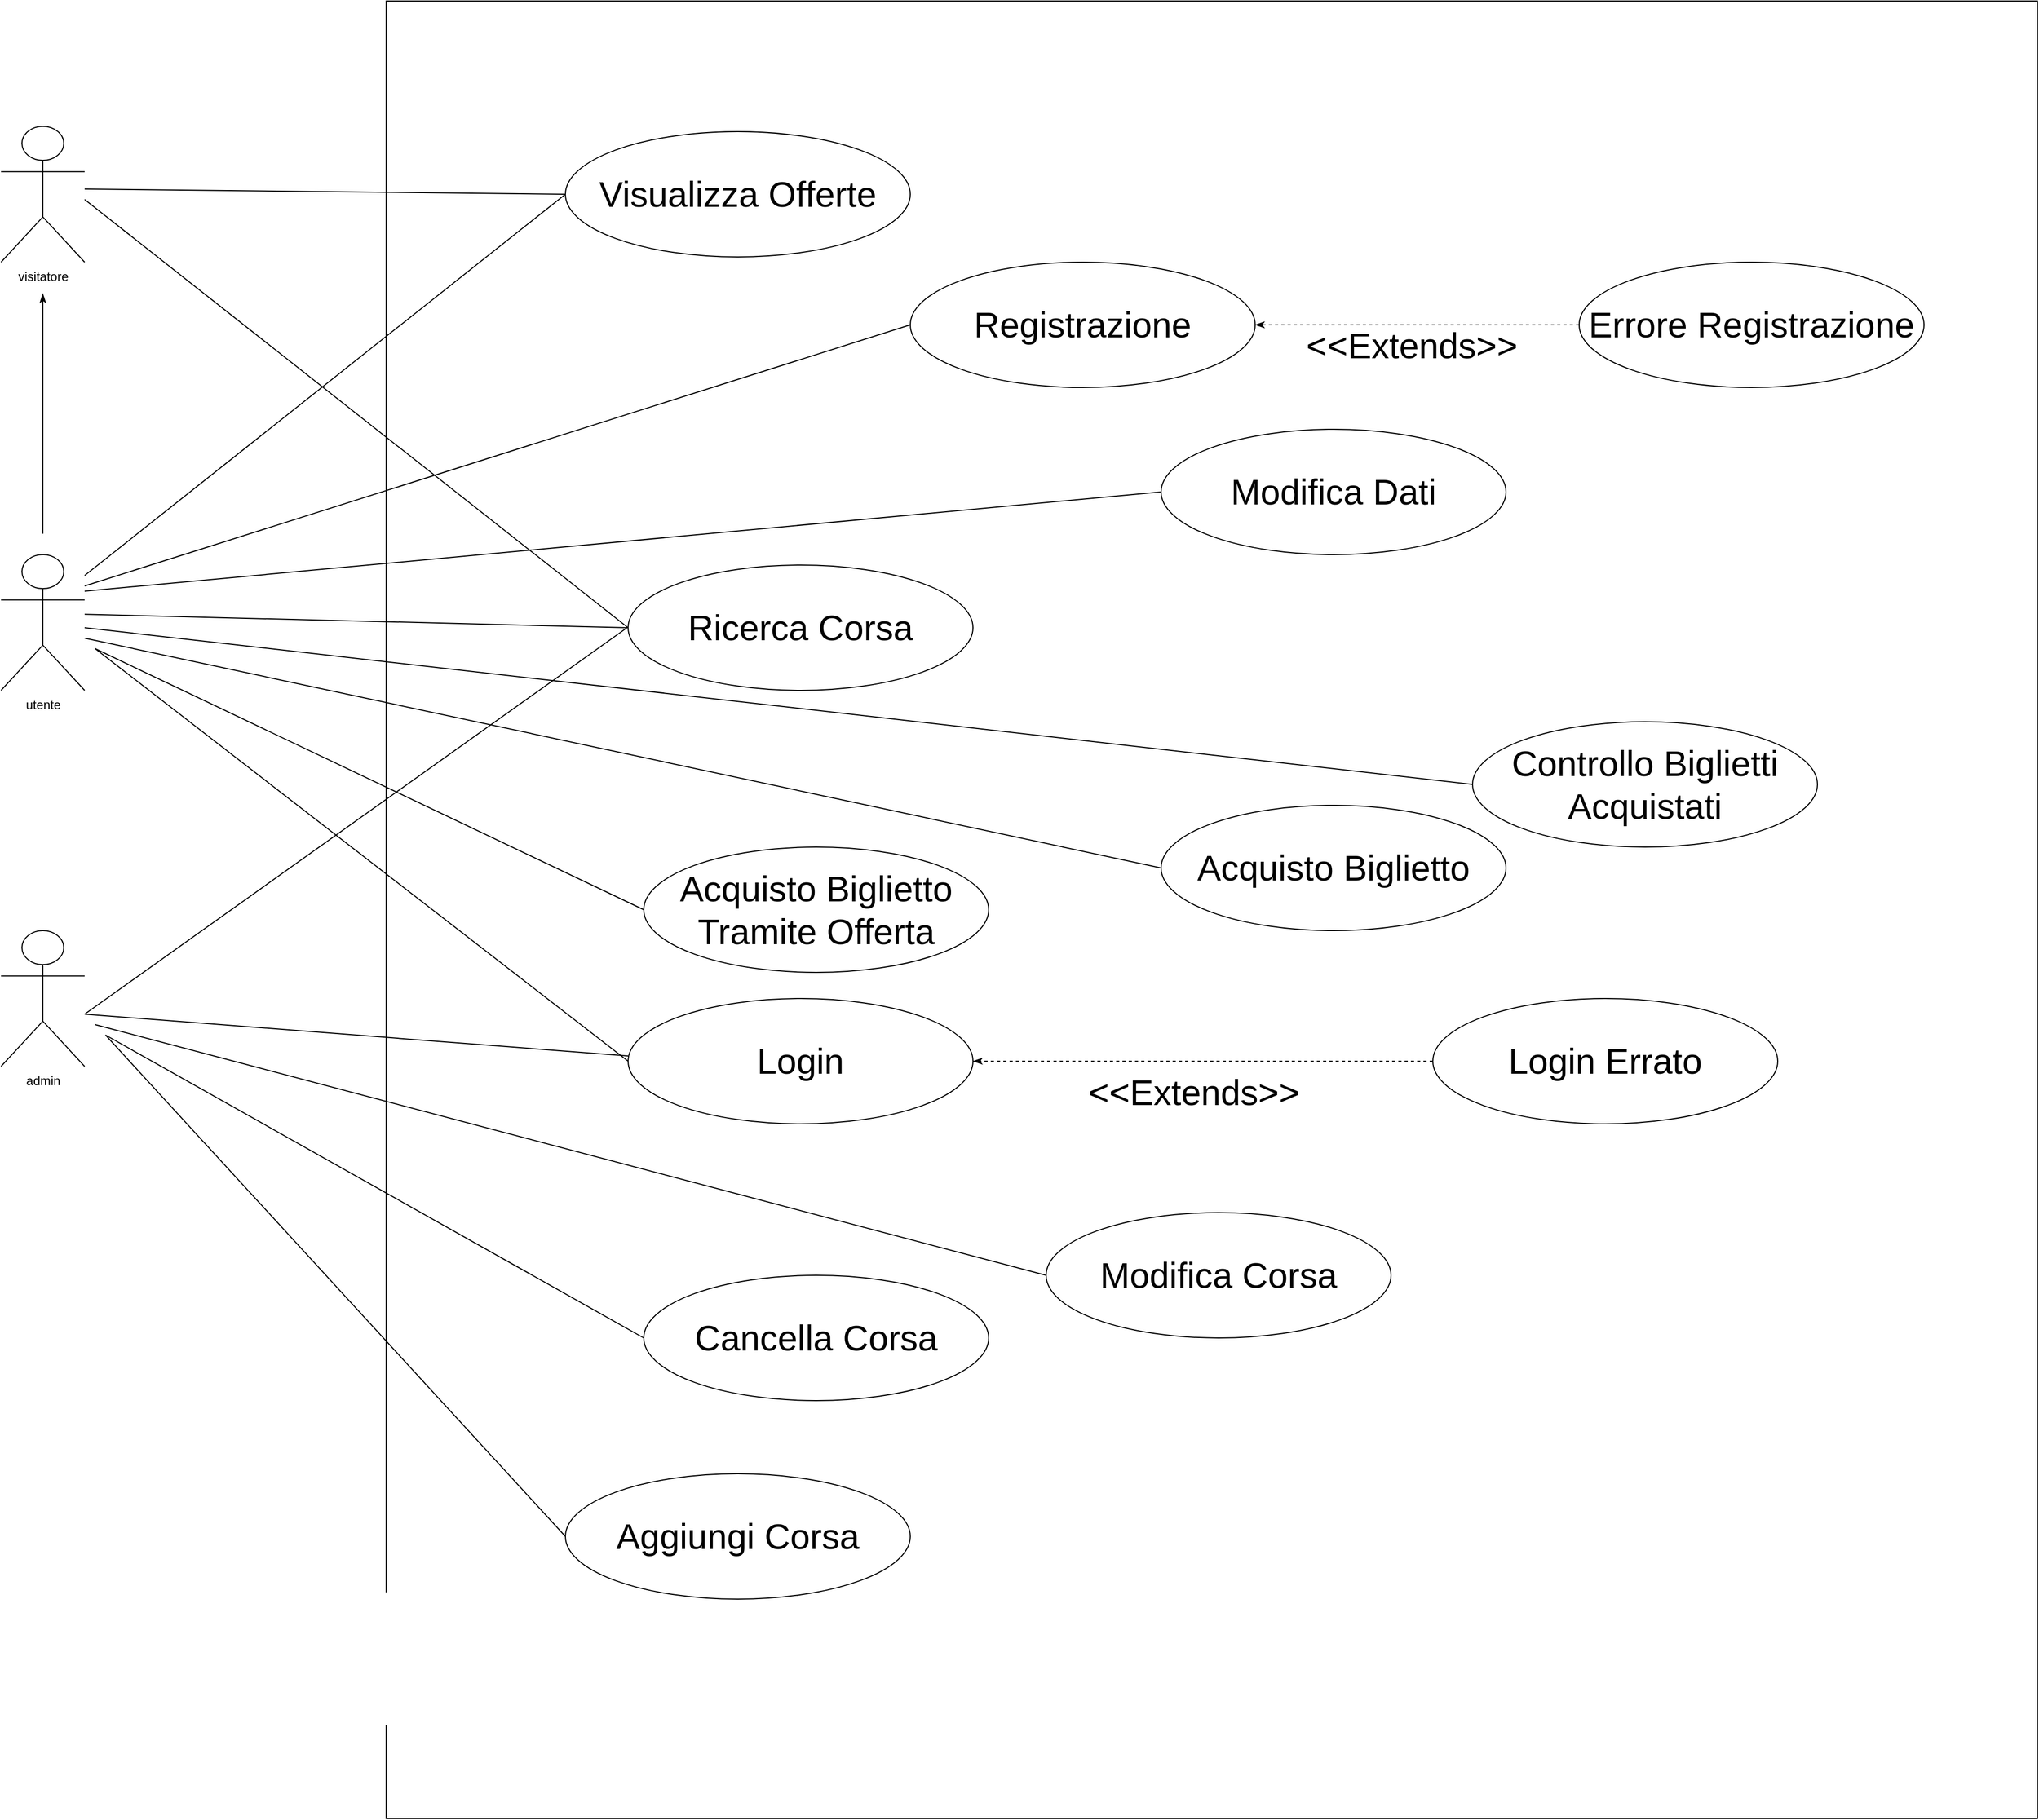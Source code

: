 <mxfile version="12.1.9" pages="1"><diagram id="UwKgULlxdSb60Pxt-sAi" name="Page-1"><mxGraphModel dx="3416" dy="3041" grid="1" gridSize="10" guides="1" tooltips="1" connect="1" arrows="1" fold="1" page="1" pageScale="1" pageWidth="827" pageHeight="1169" math="0" shadow="0"><root><mxCell id="0"/><mxCell id="1" parent="0"/><mxCell id="htlQ5DW8zUC862gETWvJ-143" value="" style="rounded=0;whiteSpace=wrap;html=1;fontSize=16;" vertex="1" parent="1"><mxGeometry x="448.5" y="-730" width="1580" height="1740" as="geometry"/></mxCell><mxCell id="htlQ5DW8zUC862gETWvJ-144" value="visitatore" style="shape=umlActor;verticalLabelPosition=bottom;labelBackgroundColor=#ffffff;verticalAlign=top;html=1;outlineConnect=0;" vertex="1" parent="1"><mxGeometry x="80" y="-610" width="80" height="130" as="geometry"/></mxCell><mxCell id="htlQ5DW8zUC862gETWvJ-147" value="admin" style="shape=umlActor;verticalLabelPosition=bottom;labelBackgroundColor=#ffffff;verticalAlign=top;html=1;outlineConnect=0;" vertex="1" parent="1"><mxGeometry x="80" y="160" width="80" height="130" as="geometry"/></mxCell><mxCell id="htlQ5DW8zUC862gETWvJ-151" style="edgeStyle=orthogonalEdgeStyle;rounded=0;orthogonalLoop=1;jettySize=auto;html=1;endArrow=classicThin;endFill=1;strokeColor=#000000;" edge="1" parent="1"><mxGeometry relative="1" as="geometry"><mxPoint x="120" y="-450" as="targetPoint"/><mxPoint x="120" y="-220" as="sourcePoint"/></mxGeometry></mxCell><mxCell id="htlQ5DW8zUC862gETWvJ-148" value="utente" style="shape=umlActor;verticalLabelPosition=bottom;labelBackgroundColor=#ffffff;verticalAlign=top;html=1;outlineConnect=0;" vertex="1" parent="1"><mxGeometry x="80" y="-200" width="80" height="130" as="geometry"/></mxCell><mxCell id="htlQ5DW8zUC862gETWvJ-153" value="&lt;font style=&quot;font-size: 34px&quot;&gt;Ricerca Corsa&lt;/font&gt;" style="ellipse;whiteSpace=wrap;html=1;" vertex="1" parent="1"><mxGeometry x="680" y="-190" width="330" height="120" as="geometry"/></mxCell><mxCell id="htlQ5DW8zUC862gETWvJ-154" value="" style="endArrow=none;html=1;strokeColor=#000000;" edge="1" parent="1"><mxGeometry width="50" height="50" relative="1" as="geometry"><mxPoint x="160" y="240" as="sourcePoint"/><mxPoint x="679" y="-130" as="targetPoint"/></mxGeometry></mxCell><mxCell id="htlQ5DW8zUC862gETWvJ-155" value="" style="endArrow=none;html=1;strokeColor=#000000;" edge="1" parent="1"><mxGeometry width="50" height="50" relative="1" as="geometry"><mxPoint x="160" y="-540" as="sourcePoint"/><mxPoint x="680" y="-130" as="targetPoint"/></mxGeometry></mxCell><mxCell id="htlQ5DW8zUC862gETWvJ-156" value="" style="endArrow=none;html=1;strokeColor=#000000;" edge="1" parent="1"><mxGeometry width="50" height="50" relative="1" as="geometry"><mxPoint x="160" y="-142.857" as="sourcePoint"/><mxPoint x="680" y="-130" as="targetPoint"/></mxGeometry></mxCell><mxCell id="htlQ5DW8zUC862gETWvJ-158" value="&lt;font style=&quot;font-size: 34px&quot;&gt;Visualizza Offerte&lt;/font&gt;" style="ellipse;whiteSpace=wrap;html=1;" vertex="1" parent="1"><mxGeometry x="620" y="-605" width="330" height="120" as="geometry"/></mxCell><mxCell id="htlQ5DW8zUC862gETWvJ-159" value="&lt;font style=&quot;font-size: 34px&quot;&gt;Acquisto Biglietto&lt;/font&gt;" style="ellipse;whiteSpace=wrap;html=1;" vertex="1" parent="1"><mxGeometry x="1190" y="40" width="330" height="120" as="geometry"/></mxCell><mxCell id="htlQ5DW8zUC862gETWvJ-160" value="&lt;font style=&quot;font-size: 34px&quot;&gt;Controllo Biglietti Acquistati&lt;/font&gt;" style="ellipse;whiteSpace=wrap;html=1;" vertex="1" parent="1"><mxGeometry x="1488" y="-40" width="330" height="120" as="geometry"/></mxCell><mxCell id="htlQ5DW8zUC862gETWvJ-161" value="&lt;font style=&quot;font-size: 34px&quot;&gt;Registrazione&lt;/font&gt;" style="ellipse;whiteSpace=wrap;html=1;" vertex="1" parent="1"><mxGeometry x="950" y="-480" width="330" height="120" as="geometry"/></mxCell><mxCell id="htlQ5DW8zUC862gETWvJ-163" style="edgeStyle=orthogonalEdgeStyle;rounded=0;orthogonalLoop=1;jettySize=auto;html=1;entryX=1;entryY=0.5;entryDx=0;entryDy=0;endArrow=classicThin;endFill=1;strokeColor=#000000;dashed=1;" edge="1" parent="1" source="htlQ5DW8zUC862gETWvJ-162" target="htlQ5DW8zUC862gETWvJ-161"><mxGeometry relative="1" as="geometry"/></mxCell><mxCell id="htlQ5DW8zUC862gETWvJ-162" value="&lt;font style=&quot;font-size: 34px&quot;&gt;Errore Registrazione&lt;/font&gt;" style="ellipse;whiteSpace=wrap;html=1;" vertex="1" parent="1"><mxGeometry x="1590" y="-480" width="330" height="120" as="geometry"/></mxCell><mxCell id="htlQ5DW8zUC862gETWvJ-164" value="&amp;lt;&amp;lt;Extends&amp;gt;&amp;gt;" style="text;html=1;strokeColor=none;fillColor=none;align=center;verticalAlign=middle;whiteSpace=wrap;rounded=0;fontSize=34;" vertex="1" parent="1"><mxGeometry x="1410" y="-410" width="40" height="20" as="geometry"/></mxCell><mxCell id="htlQ5DW8zUC862gETWvJ-165" value="&lt;font style=&quot;font-size: 34px&quot;&gt;Modifica Dati&lt;/font&gt;" style="ellipse;whiteSpace=wrap;html=1;" vertex="1" parent="1"><mxGeometry x="1190" y="-320" width="330" height="120" as="geometry"/></mxCell><mxCell id="htlQ5DW8zUC862gETWvJ-166" value="" style="endArrow=none;html=1;strokeColor=#000000;entryX=0;entryY=0.5;entryDx=0;entryDy=0;" edge="1" parent="1" target="htlQ5DW8zUC862gETWvJ-159"><mxGeometry width="50" height="50" relative="1" as="geometry"><mxPoint x="160" y="-120" as="sourcePoint"/><mxPoint x="689" y="-120.0" as="targetPoint"/></mxGeometry></mxCell><mxCell id="htlQ5DW8zUC862gETWvJ-167" value="" style="endArrow=none;html=1;strokeColor=#000000;entryX=0;entryY=0.5;entryDx=0;entryDy=0;" edge="1" parent="1" target="htlQ5DW8zUC862gETWvJ-161"><mxGeometry width="50" height="50" relative="1" as="geometry"><mxPoint x="160" y="-170" as="sourcePoint"/><mxPoint x="690" y="-120.0" as="targetPoint"/></mxGeometry></mxCell><mxCell id="htlQ5DW8zUC862gETWvJ-168" value="" style="endArrow=none;html=1;strokeColor=#000000;entryX=0;entryY=0.5;entryDx=0;entryDy=0;" edge="1" parent="1" target="htlQ5DW8zUC862gETWvJ-160"><mxGeometry width="50" height="50" relative="1" as="geometry"><mxPoint x="160" y="-130" as="sourcePoint"/><mxPoint x="700" y="-110.0" as="targetPoint"/></mxGeometry></mxCell><mxCell id="htlQ5DW8zUC862gETWvJ-169" value="" style="endArrow=none;html=1;strokeColor=#000000;entryX=0;entryY=0.5;entryDx=0;entryDy=0;" edge="1" parent="1" target="htlQ5DW8zUC862gETWvJ-165"><mxGeometry width="50" height="50" relative="1" as="geometry"><mxPoint x="160" y="-165" as="sourcePoint"/><mxPoint x="710" y="-100.0" as="targetPoint"/></mxGeometry></mxCell><mxCell id="htlQ5DW8zUC862gETWvJ-171" value="" style="endArrow=none;html=1;strokeColor=#000000;entryX=0;entryY=0.5;entryDx=0;entryDy=0;" edge="1" parent="1" target="htlQ5DW8zUC862gETWvJ-158"><mxGeometry width="50" height="50" relative="1" as="geometry"><mxPoint x="160" y="-550" as="sourcePoint"/><mxPoint x="730" y="-80.0" as="targetPoint"/></mxGeometry></mxCell><mxCell id="htlQ5DW8zUC862gETWvJ-172" value="" style="endArrow=none;html=1;strokeColor=#000000;entryX=0;entryY=0.5;entryDx=0;entryDy=0;" edge="1" parent="1" target="htlQ5DW8zUC862gETWvJ-158"><mxGeometry width="50" height="50" relative="1" as="geometry"><mxPoint x="160" y="-180" as="sourcePoint"/><mxPoint x="740" y="-70.0" as="targetPoint"/></mxGeometry></mxCell><mxCell id="htlQ5DW8zUC862gETWvJ-175" value="&lt;font style=&quot;font-size: 34px&quot;&gt;Login&lt;/font&gt;" style="ellipse;whiteSpace=wrap;html=1;" vertex="1" parent="1"><mxGeometry x="680" y="225" width="330" height="120" as="geometry"/></mxCell><mxCell id="htlQ5DW8zUC862gETWvJ-176" value="&lt;font style=&quot;font-size: 34px&quot;&gt;Login Errato&lt;/font&gt;" style="ellipse;whiteSpace=wrap;html=1;" vertex="1" parent="1"><mxGeometry x="1450" y="225" width="330" height="120" as="geometry"/></mxCell><mxCell id="htlQ5DW8zUC862gETWvJ-177" value="&lt;font style=&quot;font-size: 34px&quot;&gt;&amp;lt;&amp;lt;Extends&amp;gt;&amp;gt;&lt;/font&gt;" style="edgeStyle=orthogonalEdgeStyle;rounded=0;orthogonalLoop=1;jettySize=auto;html=1;entryX=1;entryY=0.5;entryDx=0;entryDy=0;endArrow=classicThin;endFill=1;strokeColor=#000000;dashed=1;exitX=0;exitY=0.5;exitDx=0;exitDy=0;fontSize=15;" edge="1" parent="1" source="htlQ5DW8zUC862gETWvJ-176" target="htlQ5DW8zUC862gETWvJ-175"><mxGeometry x="0.044" y="30" relative="1" as="geometry"><mxPoint x="1590.03" y="-318.857" as="sourcePoint"/><mxPoint x="1261.429" y="-318.857" as="targetPoint"/><mxPoint as="offset"/></mxGeometry></mxCell><mxCell id="htlQ5DW8zUC862gETWvJ-178" value="" style="endArrow=none;html=1;strokeColor=#000000;entryX=0;entryY=0.5;entryDx=0;entryDy=0;" edge="1" parent="1" target="htlQ5DW8zUC862gETWvJ-175"><mxGeometry width="50" height="50" relative="1" as="geometry"><mxPoint x="170" y="-110" as="sourcePoint"/><mxPoint x="1050" y="90" as="targetPoint"/></mxGeometry></mxCell><mxCell id="htlQ5DW8zUC862gETWvJ-179" value="" style="endArrow=none;html=1;strokeColor=#000000;" edge="1" parent="1"><mxGeometry width="50" height="50" relative="1" as="geometry"><mxPoint x="160" y="240" as="sourcePoint"/><mxPoint x="680" y="280" as="targetPoint"/></mxGeometry></mxCell><mxCell id="htlQ5DW8zUC862gETWvJ-182" value="&lt;font style=&quot;font-size: 34px&quot;&gt;Modifica Corsa&lt;/font&gt;" style="ellipse;whiteSpace=wrap;html=1;" vertex="1" parent="1"><mxGeometry x="1080" y="430" width="330" height="120" as="geometry"/></mxCell><mxCell id="htlQ5DW8zUC862gETWvJ-183" value="&lt;font style=&quot;font-size: 34px&quot;&gt;Cancella Corsa&lt;/font&gt;" style="ellipse;whiteSpace=wrap;html=1;" vertex="1" parent="1"><mxGeometry x="695" y="490" width="330" height="120" as="geometry"/></mxCell><mxCell id="htlQ5DW8zUC862gETWvJ-184" value="&lt;font style=&quot;font-size: 34px&quot;&gt;Aggiungi Corsa&lt;/font&gt;" style="ellipse;whiteSpace=wrap;html=1;" vertex="1" parent="1"><mxGeometry x="620" y="680" width="330" height="120" as="geometry"/></mxCell><mxCell id="htlQ5DW8zUC862gETWvJ-187" value="" style="endArrow=none;html=1;strokeColor=#000000;entryX=0;entryY=0.5;entryDx=0;entryDy=0;" edge="1" parent="1" target="htlQ5DW8zUC862gETWvJ-182"><mxGeometry width="50" height="50" relative="1" as="geometry"><mxPoint x="170" y="250" as="sourcePoint"/><mxPoint x="670" y="190" as="targetPoint"/></mxGeometry></mxCell><mxCell id="htlQ5DW8zUC862gETWvJ-189" value="" style="endArrow=none;html=1;strokeColor=#000000;entryX=0;entryY=0.5;entryDx=0;entryDy=0;" edge="1" parent="1" target="htlQ5DW8zUC862gETWvJ-184"><mxGeometry width="50" height="50" relative="1" as="geometry"><mxPoint x="180" y="260" as="sourcePoint"/><mxPoint x="690" y="380" as="targetPoint"/></mxGeometry></mxCell><mxCell id="htlQ5DW8zUC862gETWvJ-190" value="" style="endArrow=none;html=1;strokeColor=#000000;entryX=0;entryY=0.5;entryDx=0;entryDy=0;" edge="1" parent="1" target="htlQ5DW8zUC862gETWvJ-183"><mxGeometry width="50" height="50" relative="1" as="geometry"><mxPoint x="180" y="260" as="sourcePoint"/><mxPoint x="1035" y="350" as="targetPoint"/></mxGeometry></mxCell><mxCell id="htlQ5DW8zUC862gETWvJ-195" style="edgeStyle=orthogonalEdgeStyle;rounded=0;orthogonalLoop=1;jettySize=auto;html=1;exitX=0.5;exitY=1;exitDx=0;exitDy=0;dashed=1;endArrow=classicThin;endFill=1;strokeColor=#000000;fontSize=34;" edge="1" parent="1" source="htlQ5DW8zUC862gETWvJ-176" target="htlQ5DW8zUC862gETWvJ-176"><mxGeometry relative="1" as="geometry"/></mxCell><mxCell id="htlQ5DW8zUC862gETWvJ-196" value="&lt;font style=&quot;font-size: 34px&quot;&gt;Acquisto Biglietto&lt;br&gt;Tramite Offerta&lt;br&gt;&lt;/font&gt;" style="ellipse;whiteSpace=wrap;html=1;" vertex="1" parent="1"><mxGeometry x="695" y="80" width="330" height="120" as="geometry"/></mxCell><mxCell id="htlQ5DW8zUC862gETWvJ-197" value="" style="endArrow=none;html=1;strokeColor=#000000;entryX=0;entryY=0.5;entryDx=0;entryDy=0;" edge="1" parent="1" target="htlQ5DW8zUC862gETWvJ-196"><mxGeometry width="50" height="50" relative="1" as="geometry"><mxPoint x="170" y="-110" as="sourcePoint"/><mxPoint x="1200" y="110" as="targetPoint"/></mxGeometry></mxCell></root></mxGraphModel></diagram></mxfile>